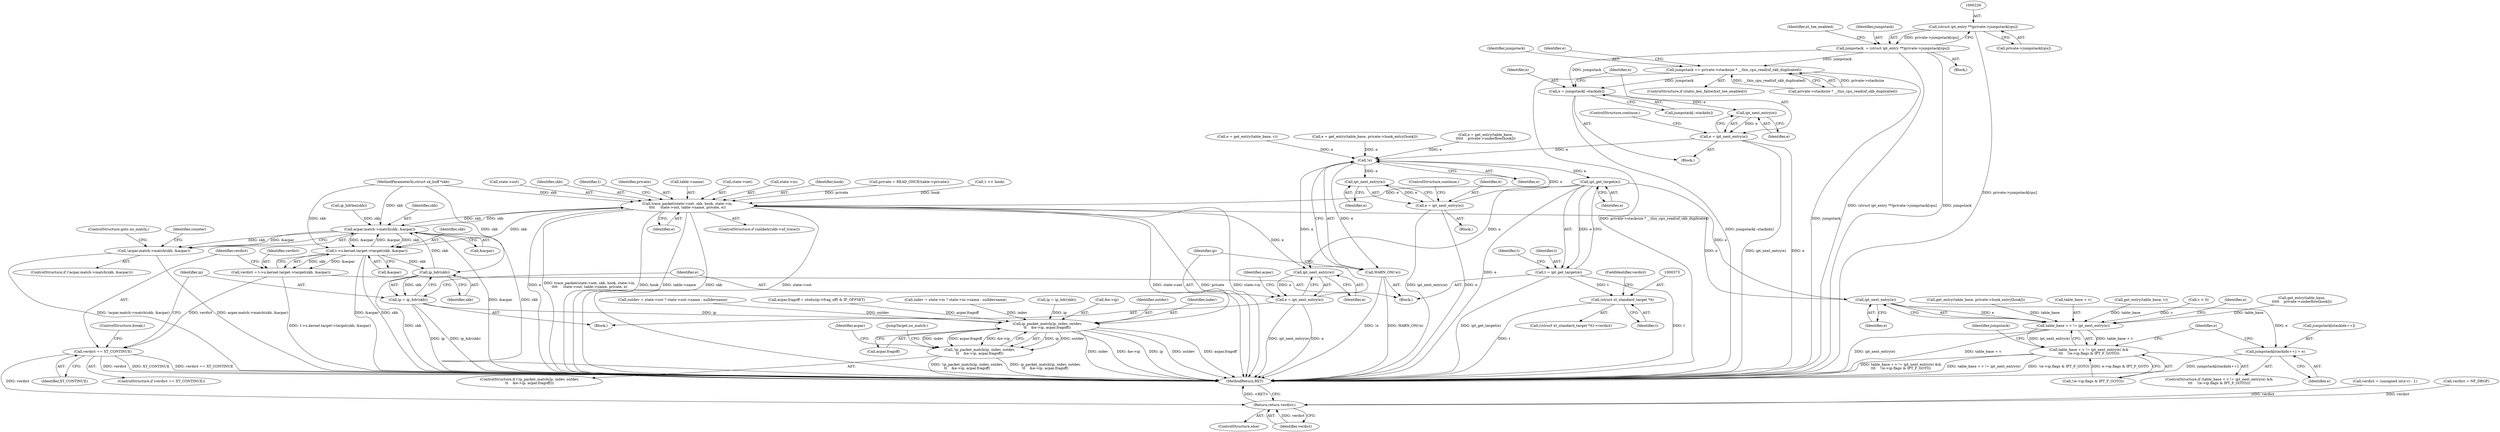 digraph "0_linux_57ebd808a97d7c5b1e1afb937c2db22beba3c1f8_0@array" {
"1000225" [label="(Call,(struct ipt_entry **)private->jumpstack[cpu])"];
"1000223" [label="(Call,jumpstack  = (struct ipt_entry **)private->jumpstack[cpu])"];
"1000236" [label="(Call,jumpstack += private->stacksize * __this_cpu_read(nf_skb_duplicated))"];
"1000411" [label="(Call,e = jumpstack[--stackidx])"];
"1000419" [label="(Call,ipt_next_entry(e))"];
"1000417" [label="(Call,e = ipt_next_entry(e))"];
"1000259" [label="(Call,!e)"];
"1000258" [label="(Call,WARN_ON(!e))"];
"1000278" [label="(Call,ipt_next_entry(e))"];
"1000276" [label="(Call,e = ipt_next_entry(e))"];
"1000323" [label="(Call,ipt_get_target(e))"];
"1000321" [label="(Call,t = ipt_get_target(e))"];
"1000372" [label="(Call,(struct xt_standard_target *)t)"];
"1000339" [label="(Call,trace_packet(state->net, skb, hook, state->in,\n\t\t\t\t     state->out, table->name, private, e))"];
"1000302" [label="(Call,acpar.match->match(skb, &acpar))"];
"1000301" [label="(Call,!acpar.match->match(skb, &acpar))"];
"1000470" [label="(Call,t->u.kernel.target->target(skb, &acpar))"];
"1000468" [label="(Call,verdict = t->u.kernel.target->target(skb, &acpar))"];
"1000475" [label="(Call,verdict == XT_CONTINUE)"];
"1000504" [label="(Return,return verdict;)"];
"1000481" [label="(Call,ip_hdr(skb))"];
"1000479" [label="(Call,ip = ip_hdr(skb))"];
"1000263" [label="(Call,ip_packet_match(ip, indev, outdev,\n\t\t    &e->ip, acpar.fragoff))"];
"1000262" [label="(Call,!ip_packet_match(ip, indev, outdev,\n\t\t    &e->ip, acpar.fragoff))"];
"1000428" [label="(Call,ipt_next_entry(e))"];
"1000424" [label="(Call,table_base + v != ipt_next_entry(e))"];
"1000423" [label="(Call,table_base + v != ipt_next_entry(e) &&\n\t\t\t    !(e->ip.flags & IPT_F_GOTO))"];
"1000438" [label="(Call,jumpstack[stackidx++] = e)"];
"1000485" [label="(Call,ipt_next_entry(e))"];
"1000483" [label="(Call,e = ipt_next_entry(e))"];
"1000334" [label="(ControlStructure,if (unlikely(skb->nf_trace)))"];
"1000244" [label="(Call,e = get_entry(table_base, private->hook_entry[hook]))"];
"1000484" [label="(Identifier,e)"];
"1000354" [label="(Identifier,private)"];
"1000246" [label="(Call,get_entry(table_base, private->hook_entry[hook]))"];
"1000142" [label="(Call,ip = ip_hdr(skb))"];
"1000468" [label="(Call,verdict = t->u.kernel.target->target(skb, &acpar))"];
"1000330" [label="(Identifier,t)"];
"1000235" [label="(Identifier,xt_tee_enabled)"];
"1000386" [label="(Call,verdict = (unsigned int)(-v) - 1)"];
"1000267" [label="(Call,&e->ip)"];
"1000472" [label="(Call,&acpar)"];
"1000300" [label="(ControlStructure,if (!acpar.match->match(skb, &acpar)))"];
"1000266" [label="(Identifier,outdev)"];
"1000258" [label="(Call,WARN_ON(!e))"];
"1000422" [label="(ControlStructure,if (table_base + v != ipt_next_entry(e) &&\n\t\t\t    !(e->ip.flags & IPT_F_GOTO)))"];
"1000478" [label="(Block,)"];
"1000411" [label="(Call,e = jumpstack[--stackidx])"];
"1000351" [label="(Call,table->name)"];
"1000111" [label="(MethodParameterIn,struct sk_buff *skb)"];
"1000471" [label="(Identifier,skb)"];
"1000439" [label="(Call,jumpstack[stackidx++])"];
"1000280" [label="(ControlStructure,continue;)"];
"1000413" [label="(Call,jumpstack[--stackidx])"];
"1000340" [label="(Call,state->net)"];
"1000276" [label="(Call,e = ipt_next_entry(e))"];
"1000486" [label="(Identifier,e)"];
"1000345" [label="(Call,state->in)"];
"1000236" [label="(Call,jumpstack += private->stacksize * __this_cpu_read(nf_skb_duplicated))"];
"1000114" [label="(Block,)"];
"1000277" [label="(Identifier,e)"];
"1000302" [label="(Call,acpar.match->match(skb, &acpar))"];
"1000477" [label="(Identifier,XT_CONTINUE)"];
"1000400" [label="(Call,e = get_entry(table_base,\n\t\t\t\t\t    private->underflow[hook]))"];
"1000424" [label="(Call,table_base + v != ipt_next_entry(e))"];
"1000259" [label="(Call,!e)"];
"1000344" [label="(Identifier,hook)"];
"1000445" [label="(Identifier,e)"];
"1000417" [label="(Call,e = ipt_next_entry(e))"];
"1000265" [label="(Identifier,indev)"];
"1000375" [label="(FieldIdentifier,verdict)"];
"1000261" [label="(ControlStructure,if (!ip_packet_match(ip, indev, outdev,\n\t\t    &e->ip, acpar.fragoff)))"];
"1000284" [label="(Identifier,acpar)"];
"1000232" [label="(ControlStructure,if (static_key_false(&xt_tee_enabled)))"];
"1000469" [label="(Identifier,verdict)"];
"1000209" [label="(Call,private = READ_ONCE(table->private))"];
"1000275" [label="(JumpTarget,no_match:)"];
"1000260" [label="(Identifier,e)"];
"1000475" [label="(Call,verdict == XT_CONTINUE)"];
"1000274" [label="(Block,)"];
"1000470" [label="(Call,t->u.kernel.target->target(skb, &acpar))"];
"1000324" [label="(Identifier,e)"];
"1000238" [label="(Call,private->stacksize * __this_cpu_read(nf_skb_duplicated))"];
"1000489" [label="(ControlStructure,break;)"];
"1000126" [label="(Call,verdict = NF_DROP)"];
"1000303" [label="(Identifier,skb)"];
"1000263" [label="(Call,ip_packet_match(ip, indev, outdev,\n\t\t    &e->ip, acpar.fragoff))"];
"1000158" [label="(Call,outdev = state->out ? state->out->name : nulldevname)"];
"1000430" [label="(Call,!(e->ip.flags & IPT_F_GOTO))"];
"1000474" [label="(ControlStructure,if (verdict == XT_CONTINUE))"];
"1000279" [label="(Identifier,e)"];
"1000503" [label="(ControlStructure,else)"];
"1000262" [label="(Call,!ip_packet_match(ip, indev, outdev,\n\t\t    &e->ip, acpar.fragoff))"];
"1000483" [label="(Call,e = ipt_next_entry(e))"];
"1000438" [label="(Call,jumpstack[stackidx++] = e)"];
"1000237" [label="(Identifier,jumpstack)"];
"1000323" [label="(Call,ipt_get_target(e))"];
"1000443" [label="(Identifier,e)"];
"1000412" [label="(Identifier,e)"];
"1000504" [label="(Return,return verdict;)"];
"1000170" [label="(Call,acpar.fragoff = ntohs(ip->frag_off) & IP_OFFSET)"];
"1000374" [label="(Identifier,t)"];
"1000223" [label="(Call,jumpstack  = (struct ipt_entry **)private->jumpstack[cpu])"];
"1000308" [label="(Identifier,counter)"];
"1000421" [label="(ControlStructure,continue;)"];
"1000254" [label="(Block,)"];
"1000202" [label="(Call,1 << hook)"];
"1000425" [label="(Call,table_base + v)"];
"1000339" [label="(Call,trace_packet(state->net, skb, hook, state->in,\n\t\t\t\t     state->out, table->name, private, e))"];
"1000371" [label="(Call,((struct xt_standard_target *)t)->verdict)"];
"1000492" [label="(Identifier,acpar)"];
"1000479" [label="(Call,ip = ip_hdr(skb))"];
"1000225" [label="(Call,(struct ipt_entry **)private->jumpstack[cpu])"];
"1000304" [label="(Call,&acpar)"];
"1000146" [label="(Call,indev = state->in ? state->in->name : nulldevname)"];
"1000506" [label="(MethodReturn,RET)"];
"1000476" [label="(Identifier,verdict)"];
"1000428" [label="(Call,ipt_next_entry(e))"];
"1000372" [label="(Call,(struct xt_standard_target *)t)"];
"1000446" [label="(Call,get_entry(table_base, v))"];
"1000480" [label="(Identifier,ip)"];
"1000321" [label="(Call,t = ipt_get_target(e))"];
"1000348" [label="(Call,state->out)"];
"1000227" [label="(Call,private->jumpstack[cpu])"];
"1000301" [label="(Call,!acpar.match->match(skb, &acpar))"];
"1000440" [label="(Identifier,jumpstack)"];
"1000355" [label="(Identifier,e)"];
"1000377" [label="(Call,v < 0)"];
"1000485" [label="(Call,ipt_next_entry(e))"];
"1000184" [label="(Call,ip_hdrlen(skb))"];
"1000429" [label="(Identifier,e)"];
"1000271" [label="(Call,acpar.fragoff)"];
"1000423" [label="(Call,table_base + v != ipt_next_entry(e) &&\n\t\t\t    !(e->ip.flags & IPT_F_GOTO))"];
"1000306" [label="(ControlStructure,goto no_match;)"];
"1000420" [label="(Identifier,e)"];
"1000419" [label="(Call,ipt_next_entry(e))"];
"1000224" [label="(Identifier,jumpstack)"];
"1000482" [label="(Identifier,skb)"];
"1000322" [label="(Identifier,t)"];
"1000410" [label="(Block,)"];
"1000444" [label="(Call,e = get_entry(table_base, v))"];
"1000278" [label="(Call,ipt_next_entry(e))"];
"1000264" [label="(Identifier,ip)"];
"1000505" [label="(Identifier,verdict)"];
"1000245" [label="(Identifier,e)"];
"1000343" [label="(Identifier,skb)"];
"1000434" [label="(Identifier,e)"];
"1000402" [label="(Call,get_entry(table_base,\n\t\t\t\t\t    private->underflow[hook]))"];
"1000481" [label="(Call,ip_hdr(skb))"];
"1000418" [label="(Identifier,e)"];
"1000362" [label="(Identifier,t)"];
"1000225" -> "1000223"  [label="AST: "];
"1000225" -> "1000227"  [label="CFG: "];
"1000226" -> "1000225"  [label="AST: "];
"1000227" -> "1000225"  [label="AST: "];
"1000223" -> "1000225"  [label="CFG: "];
"1000225" -> "1000506"  [label="DDG: private->jumpstack[cpu]"];
"1000225" -> "1000223"  [label="DDG: private->jumpstack[cpu]"];
"1000223" -> "1000114"  [label="AST: "];
"1000224" -> "1000223"  [label="AST: "];
"1000235" -> "1000223"  [label="CFG: "];
"1000223" -> "1000506"  [label="DDG: (struct ipt_entry **)private->jumpstack[cpu]"];
"1000223" -> "1000506"  [label="DDG: jumpstack"];
"1000223" -> "1000236"  [label="DDG: jumpstack"];
"1000223" -> "1000411"  [label="DDG: jumpstack"];
"1000236" -> "1000232"  [label="AST: "];
"1000236" -> "1000238"  [label="CFG: "];
"1000237" -> "1000236"  [label="AST: "];
"1000238" -> "1000236"  [label="AST: "];
"1000245" -> "1000236"  [label="CFG: "];
"1000236" -> "1000506"  [label="DDG: jumpstack"];
"1000236" -> "1000506"  [label="DDG: private->stacksize * __this_cpu_read(nf_skb_duplicated)"];
"1000238" -> "1000236"  [label="DDG: private->stacksize"];
"1000238" -> "1000236"  [label="DDG: __this_cpu_read(nf_skb_duplicated)"];
"1000236" -> "1000411"  [label="DDG: jumpstack"];
"1000411" -> "1000410"  [label="AST: "];
"1000411" -> "1000413"  [label="CFG: "];
"1000412" -> "1000411"  [label="AST: "];
"1000413" -> "1000411"  [label="AST: "];
"1000418" -> "1000411"  [label="CFG: "];
"1000411" -> "1000506"  [label="DDG: jumpstack[--stackidx]"];
"1000411" -> "1000419"  [label="DDG: e"];
"1000419" -> "1000417"  [label="AST: "];
"1000419" -> "1000420"  [label="CFG: "];
"1000420" -> "1000419"  [label="AST: "];
"1000417" -> "1000419"  [label="CFG: "];
"1000419" -> "1000417"  [label="DDG: e"];
"1000417" -> "1000410"  [label="AST: "];
"1000418" -> "1000417"  [label="AST: "];
"1000421" -> "1000417"  [label="CFG: "];
"1000417" -> "1000506"  [label="DDG: e"];
"1000417" -> "1000506"  [label="DDG: ipt_next_entry(e)"];
"1000417" -> "1000259"  [label="DDG: e"];
"1000259" -> "1000258"  [label="AST: "];
"1000259" -> "1000260"  [label="CFG: "];
"1000260" -> "1000259"  [label="AST: "];
"1000258" -> "1000259"  [label="CFG: "];
"1000259" -> "1000258"  [label="DDG: e"];
"1000400" -> "1000259"  [label="DDG: e"];
"1000444" -> "1000259"  [label="DDG: e"];
"1000276" -> "1000259"  [label="DDG: e"];
"1000244" -> "1000259"  [label="DDG: e"];
"1000483" -> "1000259"  [label="DDG: e"];
"1000259" -> "1000278"  [label="DDG: e"];
"1000259" -> "1000323"  [label="DDG: e"];
"1000258" -> "1000254"  [label="AST: "];
"1000264" -> "1000258"  [label="CFG: "];
"1000258" -> "1000506"  [label="DDG: !e"];
"1000258" -> "1000506"  [label="DDG: WARN_ON(!e)"];
"1000278" -> "1000276"  [label="AST: "];
"1000278" -> "1000279"  [label="CFG: "];
"1000279" -> "1000278"  [label="AST: "];
"1000276" -> "1000278"  [label="CFG: "];
"1000278" -> "1000276"  [label="DDG: e"];
"1000276" -> "1000274"  [label="AST: "];
"1000277" -> "1000276"  [label="AST: "];
"1000280" -> "1000276"  [label="CFG: "];
"1000276" -> "1000506"  [label="DDG: ipt_next_entry(e)"];
"1000276" -> "1000506"  [label="DDG: e"];
"1000323" -> "1000321"  [label="AST: "];
"1000323" -> "1000324"  [label="CFG: "];
"1000324" -> "1000323"  [label="AST: "];
"1000321" -> "1000323"  [label="CFG: "];
"1000323" -> "1000506"  [label="DDG: e"];
"1000323" -> "1000321"  [label="DDG: e"];
"1000323" -> "1000339"  [label="DDG: e"];
"1000323" -> "1000428"  [label="DDG: e"];
"1000323" -> "1000485"  [label="DDG: e"];
"1000321" -> "1000254"  [label="AST: "];
"1000322" -> "1000321"  [label="AST: "];
"1000330" -> "1000321"  [label="CFG: "];
"1000321" -> "1000506"  [label="DDG: t"];
"1000321" -> "1000506"  [label="DDG: ipt_get_target(e)"];
"1000321" -> "1000372"  [label="DDG: t"];
"1000372" -> "1000371"  [label="AST: "];
"1000372" -> "1000374"  [label="CFG: "];
"1000373" -> "1000372"  [label="AST: "];
"1000374" -> "1000372"  [label="AST: "];
"1000375" -> "1000372"  [label="CFG: "];
"1000372" -> "1000506"  [label="DDG: t"];
"1000339" -> "1000334"  [label="AST: "];
"1000339" -> "1000355"  [label="CFG: "];
"1000340" -> "1000339"  [label="AST: "];
"1000343" -> "1000339"  [label="AST: "];
"1000344" -> "1000339"  [label="AST: "];
"1000345" -> "1000339"  [label="AST: "];
"1000348" -> "1000339"  [label="AST: "];
"1000351" -> "1000339"  [label="AST: "];
"1000354" -> "1000339"  [label="AST: "];
"1000355" -> "1000339"  [label="AST: "];
"1000362" -> "1000339"  [label="CFG: "];
"1000339" -> "1000506"  [label="DDG: trace_packet(state->net, skb, hook, state->in,\n\t\t\t\t     state->out, table->name, private, e)"];
"1000339" -> "1000506"  [label="DDG: hook"];
"1000339" -> "1000506"  [label="DDG: table->name"];
"1000339" -> "1000506"  [label="DDG: skb"];
"1000339" -> "1000506"  [label="DDG: state->out"];
"1000339" -> "1000506"  [label="DDG: state->net"];
"1000339" -> "1000506"  [label="DDG: private"];
"1000339" -> "1000506"  [label="DDG: state->in"];
"1000339" -> "1000506"  [label="DDG: e"];
"1000339" -> "1000302"  [label="DDG: skb"];
"1000302" -> "1000339"  [label="DDG: skb"];
"1000111" -> "1000339"  [label="DDG: skb"];
"1000202" -> "1000339"  [label="DDG: hook"];
"1000209" -> "1000339"  [label="DDG: private"];
"1000339" -> "1000428"  [label="DDG: e"];
"1000339" -> "1000470"  [label="DDG: skb"];
"1000339" -> "1000485"  [label="DDG: e"];
"1000302" -> "1000301"  [label="AST: "];
"1000302" -> "1000304"  [label="CFG: "];
"1000303" -> "1000302"  [label="AST: "];
"1000304" -> "1000302"  [label="AST: "];
"1000301" -> "1000302"  [label="CFG: "];
"1000302" -> "1000506"  [label="DDG: &acpar"];
"1000302" -> "1000506"  [label="DDG: skb"];
"1000302" -> "1000301"  [label="DDG: skb"];
"1000302" -> "1000301"  [label="DDG: &acpar"];
"1000184" -> "1000302"  [label="DDG: skb"];
"1000481" -> "1000302"  [label="DDG: skb"];
"1000111" -> "1000302"  [label="DDG: skb"];
"1000470" -> "1000302"  [label="DDG: &acpar"];
"1000302" -> "1000470"  [label="DDG: skb"];
"1000302" -> "1000470"  [label="DDG: &acpar"];
"1000301" -> "1000300"  [label="AST: "];
"1000306" -> "1000301"  [label="CFG: "];
"1000308" -> "1000301"  [label="CFG: "];
"1000301" -> "1000506"  [label="DDG: !acpar.match->match(skb, &acpar)"];
"1000301" -> "1000506"  [label="DDG: acpar.match->match(skb, &acpar)"];
"1000470" -> "1000468"  [label="AST: "];
"1000470" -> "1000472"  [label="CFG: "];
"1000471" -> "1000470"  [label="AST: "];
"1000472" -> "1000470"  [label="AST: "];
"1000468" -> "1000470"  [label="CFG: "];
"1000470" -> "1000506"  [label="DDG: &acpar"];
"1000470" -> "1000506"  [label="DDG: skb"];
"1000470" -> "1000468"  [label="DDG: skb"];
"1000470" -> "1000468"  [label="DDG: &acpar"];
"1000111" -> "1000470"  [label="DDG: skb"];
"1000470" -> "1000481"  [label="DDG: skb"];
"1000468" -> "1000254"  [label="AST: "];
"1000469" -> "1000468"  [label="AST: "];
"1000476" -> "1000468"  [label="CFG: "];
"1000468" -> "1000506"  [label="DDG: t->u.kernel.target->target(skb, &acpar)"];
"1000468" -> "1000475"  [label="DDG: verdict"];
"1000475" -> "1000474"  [label="AST: "];
"1000475" -> "1000477"  [label="CFG: "];
"1000476" -> "1000475"  [label="AST: "];
"1000477" -> "1000475"  [label="AST: "];
"1000480" -> "1000475"  [label="CFG: "];
"1000489" -> "1000475"  [label="CFG: "];
"1000475" -> "1000506"  [label="DDG: verdict"];
"1000475" -> "1000506"  [label="DDG: XT_CONTINUE"];
"1000475" -> "1000506"  [label="DDG: verdict == XT_CONTINUE"];
"1000475" -> "1000504"  [label="DDG: verdict"];
"1000504" -> "1000503"  [label="AST: "];
"1000504" -> "1000505"  [label="CFG: "];
"1000505" -> "1000504"  [label="AST: "];
"1000506" -> "1000504"  [label="CFG: "];
"1000504" -> "1000506"  [label="DDG: <RET>"];
"1000505" -> "1000504"  [label="DDG: verdict"];
"1000386" -> "1000504"  [label="DDG: verdict"];
"1000126" -> "1000504"  [label="DDG: verdict"];
"1000481" -> "1000479"  [label="AST: "];
"1000481" -> "1000482"  [label="CFG: "];
"1000482" -> "1000481"  [label="AST: "];
"1000479" -> "1000481"  [label="CFG: "];
"1000481" -> "1000506"  [label="DDG: skb"];
"1000481" -> "1000479"  [label="DDG: skb"];
"1000111" -> "1000481"  [label="DDG: skb"];
"1000479" -> "1000478"  [label="AST: "];
"1000480" -> "1000479"  [label="AST: "];
"1000484" -> "1000479"  [label="CFG: "];
"1000479" -> "1000506"  [label="DDG: ip"];
"1000479" -> "1000506"  [label="DDG: ip_hdr(skb)"];
"1000479" -> "1000263"  [label="DDG: ip"];
"1000263" -> "1000262"  [label="AST: "];
"1000263" -> "1000271"  [label="CFG: "];
"1000264" -> "1000263"  [label="AST: "];
"1000265" -> "1000263"  [label="AST: "];
"1000266" -> "1000263"  [label="AST: "];
"1000267" -> "1000263"  [label="AST: "];
"1000271" -> "1000263"  [label="AST: "];
"1000262" -> "1000263"  [label="CFG: "];
"1000263" -> "1000506"  [label="DDG: indev"];
"1000263" -> "1000506"  [label="DDG: &e->ip"];
"1000263" -> "1000506"  [label="DDG: ip"];
"1000263" -> "1000506"  [label="DDG: outdev"];
"1000263" -> "1000506"  [label="DDG: acpar.fragoff"];
"1000263" -> "1000262"  [label="DDG: ip"];
"1000263" -> "1000262"  [label="DDG: outdev"];
"1000263" -> "1000262"  [label="DDG: indev"];
"1000263" -> "1000262"  [label="DDG: acpar.fragoff"];
"1000263" -> "1000262"  [label="DDG: &e->ip"];
"1000142" -> "1000263"  [label="DDG: ip"];
"1000146" -> "1000263"  [label="DDG: indev"];
"1000158" -> "1000263"  [label="DDG: outdev"];
"1000170" -> "1000263"  [label="DDG: acpar.fragoff"];
"1000262" -> "1000261"  [label="AST: "];
"1000275" -> "1000262"  [label="CFG: "];
"1000284" -> "1000262"  [label="CFG: "];
"1000262" -> "1000506"  [label="DDG: ip_packet_match(ip, indev, outdev,\n\t\t    &e->ip, acpar.fragoff)"];
"1000262" -> "1000506"  [label="DDG: !ip_packet_match(ip, indev, outdev,\n\t\t    &e->ip, acpar.fragoff)"];
"1000428" -> "1000424"  [label="AST: "];
"1000428" -> "1000429"  [label="CFG: "];
"1000429" -> "1000428"  [label="AST: "];
"1000424" -> "1000428"  [label="CFG: "];
"1000428" -> "1000424"  [label="DDG: e"];
"1000428" -> "1000438"  [label="DDG: e"];
"1000424" -> "1000423"  [label="AST: "];
"1000425" -> "1000424"  [label="AST: "];
"1000434" -> "1000424"  [label="CFG: "];
"1000423" -> "1000424"  [label="CFG: "];
"1000424" -> "1000506"  [label="DDG: ipt_next_entry(e)"];
"1000424" -> "1000506"  [label="DDG: table_base + v"];
"1000424" -> "1000423"  [label="DDG: table_base + v"];
"1000424" -> "1000423"  [label="DDG: ipt_next_entry(e)"];
"1000402" -> "1000424"  [label="DDG: table_base"];
"1000446" -> "1000424"  [label="DDG: table_base"];
"1000246" -> "1000424"  [label="DDG: table_base"];
"1000377" -> "1000424"  [label="DDG: v"];
"1000423" -> "1000422"  [label="AST: "];
"1000423" -> "1000430"  [label="CFG: "];
"1000430" -> "1000423"  [label="AST: "];
"1000440" -> "1000423"  [label="CFG: "];
"1000445" -> "1000423"  [label="CFG: "];
"1000423" -> "1000506"  [label="DDG: table_base + v != ipt_next_entry(e) &&\n\t\t\t    !(e->ip.flags & IPT_F_GOTO)"];
"1000423" -> "1000506"  [label="DDG: table_base + v != ipt_next_entry(e)"];
"1000423" -> "1000506"  [label="DDG: !(e->ip.flags & IPT_F_GOTO)"];
"1000430" -> "1000423"  [label="DDG: e->ip.flags & IPT_F_GOTO"];
"1000438" -> "1000422"  [label="AST: "];
"1000438" -> "1000443"  [label="CFG: "];
"1000439" -> "1000438"  [label="AST: "];
"1000443" -> "1000438"  [label="AST: "];
"1000445" -> "1000438"  [label="CFG: "];
"1000438" -> "1000506"  [label="DDG: jumpstack[stackidx++]"];
"1000485" -> "1000483"  [label="AST: "];
"1000485" -> "1000486"  [label="CFG: "];
"1000486" -> "1000485"  [label="AST: "];
"1000483" -> "1000485"  [label="CFG: "];
"1000485" -> "1000483"  [label="DDG: e"];
"1000483" -> "1000478"  [label="AST: "];
"1000484" -> "1000483"  [label="AST: "];
"1000492" -> "1000483"  [label="CFG: "];
"1000483" -> "1000506"  [label="DDG: ipt_next_entry(e)"];
"1000483" -> "1000506"  [label="DDG: e"];
}

